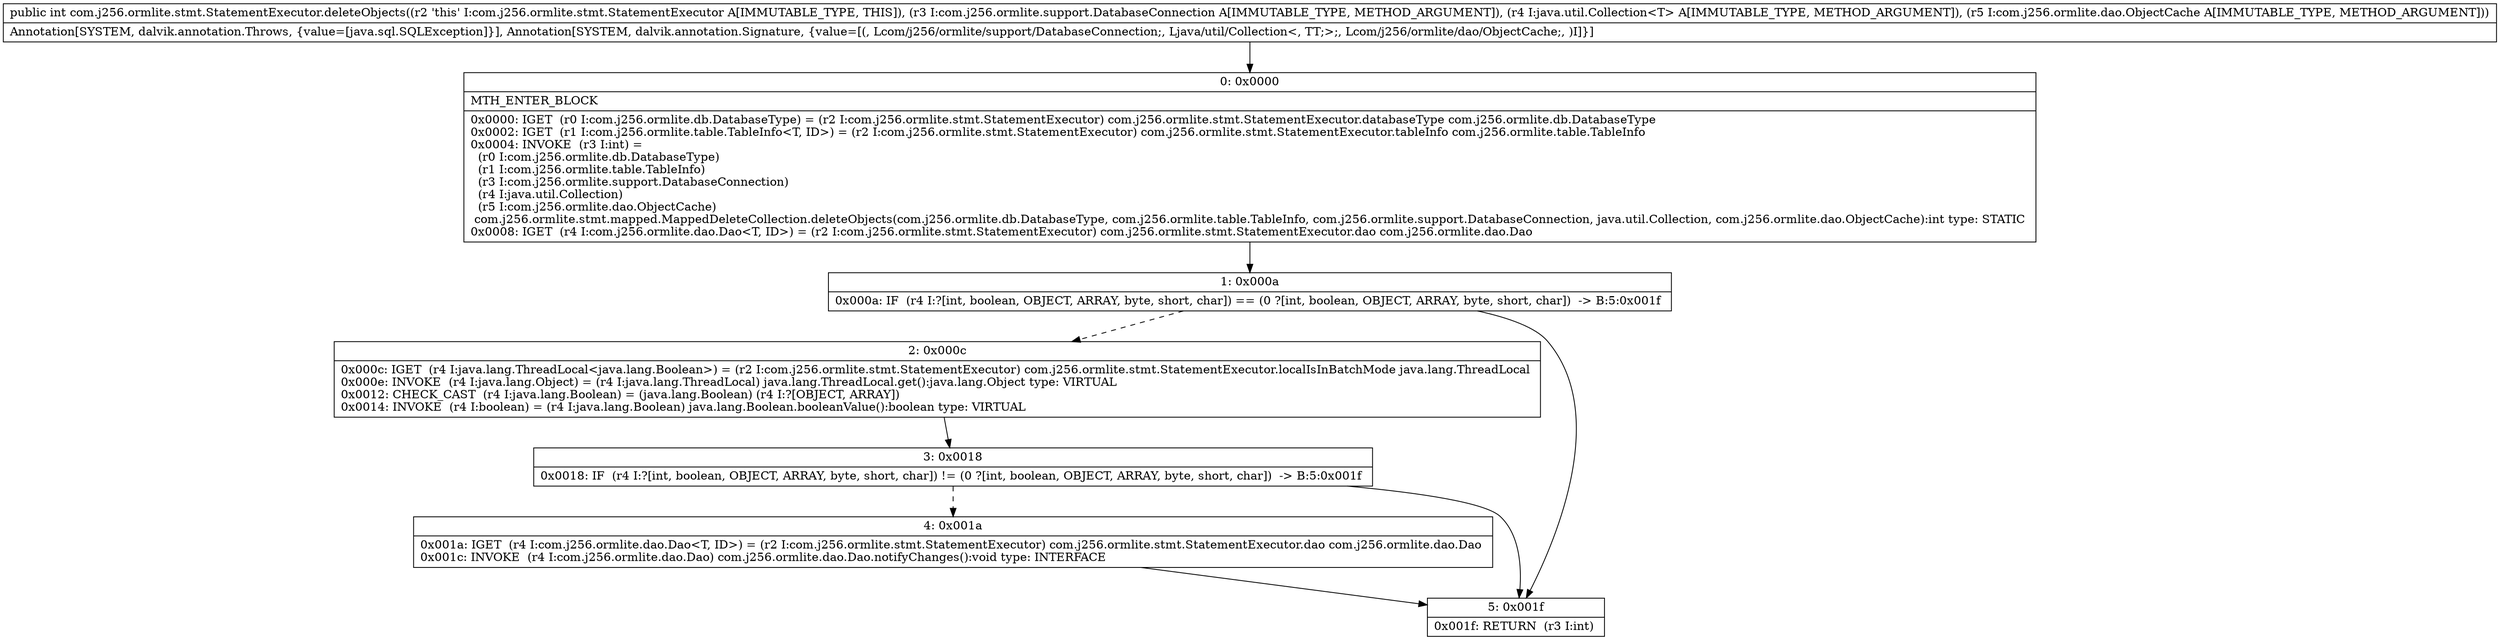 digraph "CFG forcom.j256.ormlite.stmt.StatementExecutor.deleteObjects(Lcom\/j256\/ormlite\/support\/DatabaseConnection;Ljava\/util\/Collection;Lcom\/j256\/ormlite\/dao\/ObjectCache;)I" {
Node_0 [shape=record,label="{0\:\ 0x0000|MTH_ENTER_BLOCK\l|0x0000: IGET  (r0 I:com.j256.ormlite.db.DatabaseType) = (r2 I:com.j256.ormlite.stmt.StatementExecutor) com.j256.ormlite.stmt.StatementExecutor.databaseType com.j256.ormlite.db.DatabaseType \l0x0002: IGET  (r1 I:com.j256.ormlite.table.TableInfo\<T, ID\>) = (r2 I:com.j256.ormlite.stmt.StatementExecutor) com.j256.ormlite.stmt.StatementExecutor.tableInfo com.j256.ormlite.table.TableInfo \l0x0004: INVOKE  (r3 I:int) = \l  (r0 I:com.j256.ormlite.db.DatabaseType)\l  (r1 I:com.j256.ormlite.table.TableInfo)\l  (r3 I:com.j256.ormlite.support.DatabaseConnection)\l  (r4 I:java.util.Collection)\l  (r5 I:com.j256.ormlite.dao.ObjectCache)\l com.j256.ormlite.stmt.mapped.MappedDeleteCollection.deleteObjects(com.j256.ormlite.db.DatabaseType, com.j256.ormlite.table.TableInfo, com.j256.ormlite.support.DatabaseConnection, java.util.Collection, com.j256.ormlite.dao.ObjectCache):int type: STATIC \l0x0008: IGET  (r4 I:com.j256.ormlite.dao.Dao\<T, ID\>) = (r2 I:com.j256.ormlite.stmt.StatementExecutor) com.j256.ormlite.stmt.StatementExecutor.dao com.j256.ormlite.dao.Dao \l}"];
Node_1 [shape=record,label="{1\:\ 0x000a|0x000a: IF  (r4 I:?[int, boolean, OBJECT, ARRAY, byte, short, char]) == (0 ?[int, boolean, OBJECT, ARRAY, byte, short, char])  \-\> B:5:0x001f \l}"];
Node_2 [shape=record,label="{2\:\ 0x000c|0x000c: IGET  (r4 I:java.lang.ThreadLocal\<java.lang.Boolean\>) = (r2 I:com.j256.ormlite.stmt.StatementExecutor) com.j256.ormlite.stmt.StatementExecutor.localIsInBatchMode java.lang.ThreadLocal \l0x000e: INVOKE  (r4 I:java.lang.Object) = (r4 I:java.lang.ThreadLocal) java.lang.ThreadLocal.get():java.lang.Object type: VIRTUAL \l0x0012: CHECK_CAST  (r4 I:java.lang.Boolean) = (java.lang.Boolean) (r4 I:?[OBJECT, ARRAY]) \l0x0014: INVOKE  (r4 I:boolean) = (r4 I:java.lang.Boolean) java.lang.Boolean.booleanValue():boolean type: VIRTUAL \l}"];
Node_3 [shape=record,label="{3\:\ 0x0018|0x0018: IF  (r4 I:?[int, boolean, OBJECT, ARRAY, byte, short, char]) != (0 ?[int, boolean, OBJECT, ARRAY, byte, short, char])  \-\> B:5:0x001f \l}"];
Node_4 [shape=record,label="{4\:\ 0x001a|0x001a: IGET  (r4 I:com.j256.ormlite.dao.Dao\<T, ID\>) = (r2 I:com.j256.ormlite.stmt.StatementExecutor) com.j256.ormlite.stmt.StatementExecutor.dao com.j256.ormlite.dao.Dao \l0x001c: INVOKE  (r4 I:com.j256.ormlite.dao.Dao) com.j256.ormlite.dao.Dao.notifyChanges():void type: INTERFACE \l}"];
Node_5 [shape=record,label="{5\:\ 0x001f|0x001f: RETURN  (r3 I:int) \l}"];
MethodNode[shape=record,label="{public int com.j256.ormlite.stmt.StatementExecutor.deleteObjects((r2 'this' I:com.j256.ormlite.stmt.StatementExecutor A[IMMUTABLE_TYPE, THIS]), (r3 I:com.j256.ormlite.support.DatabaseConnection A[IMMUTABLE_TYPE, METHOD_ARGUMENT]), (r4 I:java.util.Collection\<T\> A[IMMUTABLE_TYPE, METHOD_ARGUMENT]), (r5 I:com.j256.ormlite.dao.ObjectCache A[IMMUTABLE_TYPE, METHOD_ARGUMENT]))  | Annotation[SYSTEM, dalvik.annotation.Throws, \{value=[java.sql.SQLException]\}], Annotation[SYSTEM, dalvik.annotation.Signature, \{value=[(, Lcom\/j256\/ormlite\/support\/DatabaseConnection;, Ljava\/util\/Collection\<, TT;\>;, Lcom\/j256\/ormlite\/dao\/ObjectCache;, )I]\}]\l}"];
MethodNode -> Node_0;
Node_0 -> Node_1;
Node_1 -> Node_2[style=dashed];
Node_1 -> Node_5;
Node_2 -> Node_3;
Node_3 -> Node_4[style=dashed];
Node_3 -> Node_5;
Node_4 -> Node_5;
}

